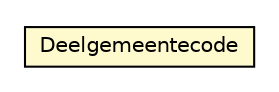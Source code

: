 #!/usr/local/bin/dot
#
# Class diagram 
# Generated by UMLGraph version R5_6-24-gf6e263 (http://www.umlgraph.org/)
#

digraph G {
	edge [fontname="Helvetica",fontsize=10,labelfontname="Helvetica",labelfontsize=10];
	node [fontname="Helvetica",fontsize=10,shape=plaintext];
	nodesep=0.25;
	ranksep=0.5;
	// nl.egem.stuf.sector.bg._0204.R04Tabel.Deelgemeentecode
	c182984 [label=<<table title="nl.egem.stuf.sector.bg._0204.R04Tabel.Deelgemeentecode" border="0" cellborder="1" cellspacing="0" cellpadding="2" port="p" bgcolor="lemonChiffon" href="./R04Tabel.Deelgemeentecode.html">
		<tr><td><table border="0" cellspacing="0" cellpadding="1">
<tr><td align="center" balign="center"> Deelgemeentecode </td></tr>
		</table></td></tr>
		</table>>, URL="./R04Tabel.Deelgemeentecode.html", fontname="Helvetica", fontcolor="black", fontsize=10.0];
}

